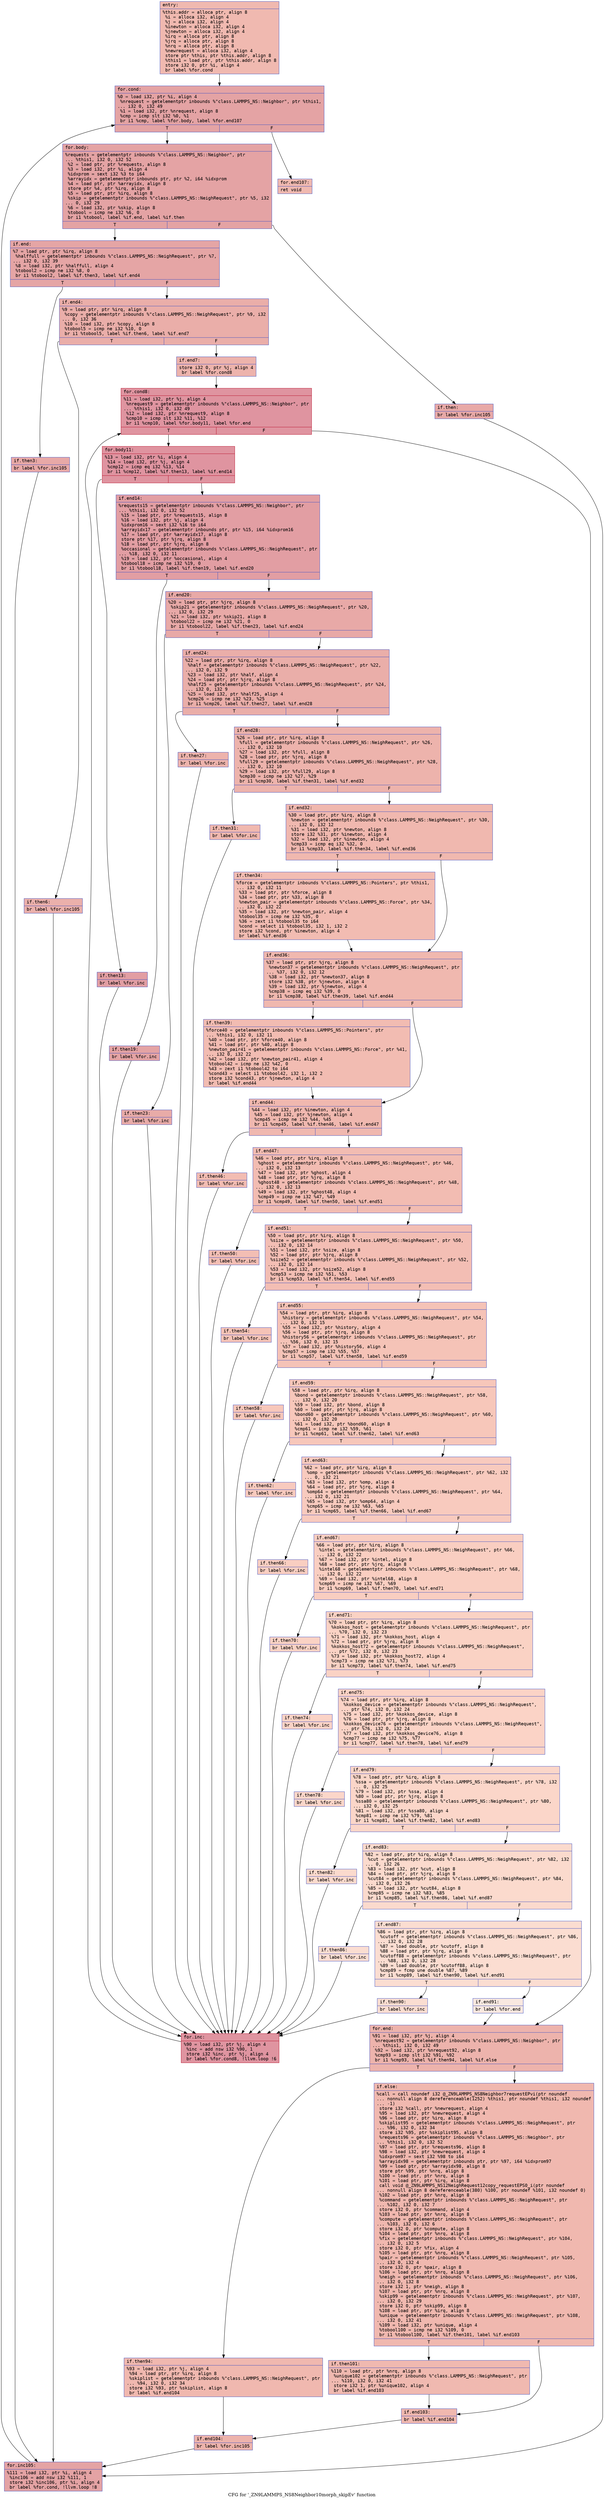 digraph "CFG for '_ZN9LAMMPS_NS8Neighbor10morph_skipEv' function" {
	label="CFG for '_ZN9LAMMPS_NS8Neighbor10morph_skipEv' function";

	Node0x5563bdf50d40 [shape=record,color="#3d50c3ff", style=filled, fillcolor="#de614d70" fontname="Courier",label="{entry:\l|  %this.addr = alloca ptr, align 8\l  %i = alloca i32, align 4\l  %j = alloca i32, align 4\l  %inewton = alloca i32, align 4\l  %jnewton = alloca i32, align 4\l  %irq = alloca ptr, align 8\l  %jrq = alloca ptr, align 8\l  %nrq = alloca ptr, align 8\l  %newrequest = alloca i32, align 4\l  store ptr %this, ptr %this.addr, align 8\l  %this1 = load ptr, ptr %this.addr, align 8\l  store i32 0, ptr %i, align 4\l  br label %for.cond\l}"];
	Node0x5563bdf50d40 -> Node0x5563bdf51460[tooltip="entry -> for.cond\nProbability 100.00%" ];
	Node0x5563bdf51460 [shape=record,color="#3d50c3ff", style=filled, fillcolor="#c32e3170" fontname="Courier",label="{for.cond:\l|  %0 = load i32, ptr %i, align 4\l  %nrequest = getelementptr inbounds %\"class.LAMMPS_NS::Neighbor\", ptr %this1,\l... i32 0, i32 49\l  %1 = load i32, ptr %nrequest, align 8\l  %cmp = icmp slt i32 %0, %1\l  br i1 %cmp, label %for.body, label %for.end107\l|{<s0>T|<s1>F}}"];
	Node0x5563bdf51460:s0 -> Node0x5563bdf518d0[tooltip="for.cond -> for.body\nProbability 96.88%" ];
	Node0x5563bdf51460:s1 -> Node0x5563bdf51950[tooltip="for.cond -> for.end107\nProbability 3.12%" ];
	Node0x5563bdf518d0 [shape=record,color="#3d50c3ff", style=filled, fillcolor="#c32e3170" fontname="Courier",label="{for.body:\l|  %requests = getelementptr inbounds %\"class.LAMMPS_NS::Neighbor\", ptr\l... %this1, i32 0, i32 52\l  %2 = load ptr, ptr %requests, align 8\l  %3 = load i32, ptr %i, align 4\l  %idxprom = sext i32 %3 to i64\l  %arrayidx = getelementptr inbounds ptr, ptr %2, i64 %idxprom\l  %4 = load ptr, ptr %arrayidx, align 8\l  store ptr %4, ptr %irq, align 8\l  %5 = load ptr, ptr %irq, align 8\l  %skip = getelementptr inbounds %\"class.LAMMPS_NS::NeighRequest\", ptr %5, i32\l... 0, i32 29\l  %6 = load i32, ptr %skip, align 8\l  %tobool = icmp ne i32 %6, 0\l  br i1 %tobool, label %if.end, label %if.then\l|{<s0>T|<s1>F}}"];
	Node0x5563bdf518d0:s0 -> Node0x5563bdf52160[tooltip="for.body -> if.end\nProbability 62.50%" ];
	Node0x5563bdf518d0:s1 -> Node0x5563bdf521d0[tooltip="for.body -> if.then\nProbability 37.50%" ];
	Node0x5563bdf521d0 [shape=record,color="#3d50c3ff", style=filled, fillcolor="#ca3b3770" fontname="Courier",label="{if.then:\l|  br label %for.inc105\l}"];
	Node0x5563bdf521d0 -> Node0x5563bdf522f0[tooltip="if.then -> for.inc105\nProbability 100.00%" ];
	Node0x5563bdf52160 [shape=record,color="#3d50c3ff", style=filled, fillcolor="#c5333470" fontname="Courier",label="{if.end:\l|  %7 = load ptr, ptr %irq, align 8\l  %halffull = getelementptr inbounds %\"class.LAMMPS_NS::NeighRequest\", ptr %7,\l... i32 0, i32 39\l  %8 = load i32, ptr %halffull, align 4\l  %tobool2 = icmp ne i32 %8, 0\l  br i1 %tobool2, label %if.then3, label %if.end4\l|{<s0>T|<s1>F}}"];
	Node0x5563bdf52160:s0 -> Node0x5563bdf52800[tooltip="if.end -> if.then3\nProbability 62.50%" ];
	Node0x5563bdf52160:s1 -> Node0x5563bdf52880[tooltip="if.end -> if.end4\nProbability 37.50%" ];
	Node0x5563bdf52800 [shape=record,color="#3d50c3ff", style=filled, fillcolor="#ca3b3770" fontname="Courier",label="{if.then3:\l|  br label %for.inc105\l}"];
	Node0x5563bdf52800 -> Node0x5563bdf522f0[tooltip="if.then3 -> for.inc105\nProbability 100.00%" ];
	Node0x5563bdf52880 [shape=record,color="#3d50c3ff", style=filled, fillcolor="#d0473d70" fontname="Courier",label="{if.end4:\l|  %9 = load ptr, ptr %irq, align 8\l  %copy = getelementptr inbounds %\"class.LAMMPS_NS::NeighRequest\", ptr %9, i32\l... 0, i32 36\l  %10 = load i32, ptr %copy, align 8\l  %tobool5 = icmp ne i32 %10, 0\l  br i1 %tobool5, label %if.then6, label %if.end7\l|{<s0>T|<s1>F}}"];
	Node0x5563bdf52880:s0 -> Node0x5563bdf52ca0[tooltip="if.end4 -> if.then6\nProbability 62.50%" ];
	Node0x5563bdf52880:s1 -> Node0x5563bdf52d20[tooltip="if.end4 -> if.end7\nProbability 37.50%" ];
	Node0x5563bdf52ca0 [shape=record,color="#3d50c3ff", style=filled, fillcolor="#d24b4070" fontname="Courier",label="{if.then6:\l|  br label %for.inc105\l}"];
	Node0x5563bdf52ca0 -> Node0x5563bdf522f0[tooltip="if.then6 -> for.inc105\nProbability 100.00%" ];
	Node0x5563bdf52d20 [shape=record,color="#3d50c3ff", style=filled, fillcolor="#d6524470" fontname="Courier",label="{if.end7:\l|  store i32 0, ptr %j, align 4\l  br label %for.cond8\l}"];
	Node0x5563bdf52d20 -> Node0x5563bdf52f50[tooltip="if.end7 -> for.cond8\nProbability 100.00%" ];
	Node0x5563bdf52f50 [shape=record,color="#b70d28ff", style=filled, fillcolor="#b70d2870" fontname="Courier",label="{for.cond8:\l|  %11 = load i32, ptr %j, align 4\l  %nrequest9 = getelementptr inbounds %\"class.LAMMPS_NS::Neighbor\", ptr\l... %this1, i32 0, i32 49\l  %12 = load i32, ptr %nrequest9, align 8\l  %cmp10 = icmp slt i32 %11, %12\l  br i1 %cmp10, label %for.body11, label %for.end\l|{<s0>T|<s1>F}}"];
	Node0x5563bdf52f50:s0 -> Node0x5563bdf532e0[tooltip="for.cond8 -> for.body11\nProbability 96.88%" ];
	Node0x5563bdf52f50:s1 -> Node0x5563bdf53360[tooltip="for.cond8 -> for.end\nProbability 3.12%" ];
	Node0x5563bdf532e0 [shape=record,color="#b70d28ff", style=filled, fillcolor="#b70d2870" fontname="Courier",label="{for.body11:\l|  %13 = load i32, ptr %i, align 4\l  %14 = load i32, ptr %j, align 4\l  %cmp12 = icmp eq i32 %13, %14\l  br i1 %cmp12, label %if.then13, label %if.end14\l|{<s0>T|<s1>F}}"];
	Node0x5563bdf532e0:s0 -> Node0x5563bdf53630[tooltip="for.body11 -> if.then13\nProbability 50.00%" ];
	Node0x5563bdf532e0:s1 -> Node0x5563bdf536b0[tooltip="for.body11 -> if.end14\nProbability 50.00%" ];
	Node0x5563bdf53630 [shape=record,color="#3d50c3ff", style=filled, fillcolor="#be242e70" fontname="Courier",label="{if.then13:\l|  br label %for.inc\l}"];
	Node0x5563bdf53630 -> Node0x5563bdf537e0[tooltip="if.then13 -> for.inc\nProbability 100.00%" ];
	Node0x5563bdf536b0 [shape=record,color="#3d50c3ff", style=filled, fillcolor="#be242e70" fontname="Courier",label="{if.end14:\l|  %requests15 = getelementptr inbounds %\"class.LAMMPS_NS::Neighbor\", ptr\l... %this1, i32 0, i32 52\l  %15 = load ptr, ptr %requests15, align 8\l  %16 = load i32, ptr %j, align 4\l  %idxprom16 = sext i32 %16 to i64\l  %arrayidx17 = getelementptr inbounds ptr, ptr %15, i64 %idxprom16\l  %17 = load ptr, ptr %arrayidx17, align 8\l  store ptr %17, ptr %jrq, align 8\l  %18 = load ptr, ptr %jrq, align 8\l  %occasional = getelementptr inbounds %\"class.LAMMPS_NS::NeighRequest\", ptr\l... %18, i32 0, i32 11\l  %19 = load i32, ptr %occasional, align 4\l  %tobool18 = icmp ne i32 %19, 0\l  br i1 %tobool18, label %if.then19, label %if.end20\l|{<s0>T|<s1>F}}"];
	Node0x5563bdf536b0:s0 -> Node0x5563bdf53ff0[tooltip="if.end14 -> if.then19\nProbability 62.50%" ];
	Node0x5563bdf536b0:s1 -> Node0x5563bdf54070[tooltip="if.end14 -> if.end20\nProbability 37.50%" ];
	Node0x5563bdf53ff0 [shape=record,color="#3d50c3ff", style=filled, fillcolor="#c32e3170" fontname="Courier",label="{if.then19:\l|  br label %for.inc\l}"];
	Node0x5563bdf53ff0 -> Node0x5563bdf537e0[tooltip="if.then19 -> for.inc\nProbability 100.00%" ];
	Node0x5563bdf54070 [shape=record,color="#3d50c3ff", style=filled, fillcolor="#ca3b3770" fontname="Courier",label="{if.end20:\l|  %20 = load ptr, ptr %jrq, align 8\l  %skip21 = getelementptr inbounds %\"class.LAMMPS_NS::NeighRequest\", ptr %20,\l... i32 0, i32 29\l  %21 = load i32, ptr %skip21, align 8\l  %tobool22 = icmp ne i32 %21, 0\l  br i1 %tobool22, label %if.then23, label %if.end24\l|{<s0>T|<s1>F}}"];
	Node0x5563bdf54070:s0 -> Node0x5563bdf54820[tooltip="if.end20 -> if.then23\nProbability 62.50%" ];
	Node0x5563bdf54070:s1 -> Node0x5563bdf548a0[tooltip="if.end20 -> if.end24\nProbability 37.50%" ];
	Node0x5563bdf54820 [shape=record,color="#3d50c3ff", style=filled, fillcolor="#cc403a70" fontname="Courier",label="{if.then23:\l|  br label %for.inc\l}"];
	Node0x5563bdf54820 -> Node0x5563bdf537e0[tooltip="if.then23 -> for.inc\nProbability 100.00%" ];
	Node0x5563bdf548a0 [shape=record,color="#3d50c3ff", style=filled, fillcolor="#d0473d70" fontname="Courier",label="{if.end24:\l|  %22 = load ptr, ptr %irq, align 8\l  %half = getelementptr inbounds %\"class.LAMMPS_NS::NeighRequest\", ptr %22,\l... i32 0, i32 9\l  %23 = load i32, ptr %half, align 4\l  %24 = load ptr, ptr %jrq, align 8\l  %half25 = getelementptr inbounds %\"class.LAMMPS_NS::NeighRequest\", ptr %24,\l... i32 0, i32 9\l  %25 = load i32, ptr %half25, align 4\l  %cmp26 = icmp ne i32 %23, %25\l  br i1 %cmp26, label %if.then27, label %if.end28\l|{<s0>T|<s1>F}}"];
	Node0x5563bdf548a0:s0 -> Node0x5563bdf54eb0[tooltip="if.end24 -> if.then27\nProbability 50.00%" ];
	Node0x5563bdf548a0:s1 -> Node0x5563bdf54f30[tooltip="if.end24 -> if.end28\nProbability 50.00%" ];
	Node0x5563bdf54eb0 [shape=record,color="#3d50c3ff", style=filled, fillcolor="#d6524470" fontname="Courier",label="{if.then27:\l|  br label %for.inc\l}"];
	Node0x5563bdf54eb0 -> Node0x5563bdf537e0[tooltip="if.then27 -> for.inc\nProbability 100.00%" ];
	Node0x5563bdf54f30 [shape=record,color="#3d50c3ff", style=filled, fillcolor="#d6524470" fontname="Courier",label="{if.end28:\l|  %26 = load ptr, ptr %irq, align 8\l  %full = getelementptr inbounds %\"class.LAMMPS_NS::NeighRequest\", ptr %26,\l... i32 0, i32 10\l  %27 = load i32, ptr %full, align 8\l  %28 = load ptr, ptr %jrq, align 8\l  %full29 = getelementptr inbounds %\"class.LAMMPS_NS::NeighRequest\", ptr %28,\l... i32 0, i32 10\l  %29 = load i32, ptr %full29, align 8\l  %cmp30 = icmp ne i32 %27, %29\l  br i1 %cmp30, label %if.then31, label %if.end32\l|{<s0>T|<s1>F}}"];
	Node0x5563bdf54f30:s0 -> Node0x5563bdf55540[tooltip="if.end28 -> if.then31\nProbability 50.00%" ];
	Node0x5563bdf54f30:s1 -> Node0x5563bdf555c0[tooltip="if.end28 -> if.end32\nProbability 50.00%" ];
	Node0x5563bdf55540 [shape=record,color="#3d50c3ff", style=filled, fillcolor="#dc5d4a70" fontname="Courier",label="{if.then31:\l|  br label %for.inc\l}"];
	Node0x5563bdf55540 -> Node0x5563bdf537e0[tooltip="if.then31 -> for.inc\nProbability 100.00%" ];
	Node0x5563bdf555c0 [shape=record,color="#3d50c3ff", style=filled, fillcolor="#dc5d4a70" fontname="Courier",label="{if.end32:\l|  %30 = load ptr, ptr %irq, align 8\l  %newton = getelementptr inbounds %\"class.LAMMPS_NS::NeighRequest\", ptr %30,\l... i32 0, i32 12\l  %31 = load i32, ptr %newton, align 8\l  store i32 %31, ptr %inewton, align 4\l  %32 = load i32, ptr %inewton, align 4\l  %cmp33 = icmp eq i32 %32, 0\l  br i1 %cmp33, label %if.then34, label %if.end36\l|{<s0>T|<s1>F}}"];
	Node0x5563bdf555c0:s0 -> Node0x5563bdf55b10[tooltip="if.end32 -> if.then34\nProbability 37.50%" ];
	Node0x5563bdf555c0:s1 -> Node0x5563bdf55b90[tooltip="if.end32 -> if.end36\nProbability 62.50%" ];
	Node0x5563bdf55b10 [shape=record,color="#3d50c3ff", style=filled, fillcolor="#e1675170" fontname="Courier",label="{if.then34:\l|  %force = getelementptr inbounds %\"class.LAMMPS_NS::Pointers\", ptr %this1,\l... i32 0, i32 11\l  %33 = load ptr, ptr %force, align 8\l  %34 = load ptr, ptr %33, align 8\l  %newton_pair = getelementptr inbounds %\"class.LAMMPS_NS::Force\", ptr %34,\l... i32 0, i32 22\l  %35 = load i32, ptr %newton_pair, align 4\l  %tobool35 = icmp ne i32 %35, 0\l  %36 = zext i1 %tobool35 to i64\l  %cond = select i1 %tobool35, i32 1, i32 2\l  store i32 %cond, ptr %inewton, align 4\l  br label %if.end36\l}"];
	Node0x5563bdf55b10 -> Node0x5563bdf55b90[tooltip="if.then34 -> if.end36\nProbability 100.00%" ];
	Node0x5563bdf55b90 [shape=record,color="#3d50c3ff", style=filled, fillcolor="#dc5d4a70" fontname="Courier",label="{if.end36:\l|  %37 = load ptr, ptr %jrq, align 8\l  %newton37 = getelementptr inbounds %\"class.LAMMPS_NS::NeighRequest\", ptr\l... %37, i32 0, i32 12\l  %38 = load i32, ptr %newton37, align 8\l  store i32 %38, ptr %jnewton, align 4\l  %39 = load i32, ptr %jnewton, align 4\l  %cmp38 = icmp eq i32 %39, 0\l  br i1 %cmp38, label %if.then39, label %if.end44\l|{<s0>T|<s1>F}}"];
	Node0x5563bdf55b90:s0 -> Node0x5563bdf566e0[tooltip="if.end36 -> if.then39\nProbability 37.50%" ];
	Node0x5563bdf55b90:s1 -> Node0x5563bdf56760[tooltip="if.end36 -> if.end44\nProbability 62.50%" ];
	Node0x5563bdf566e0 [shape=record,color="#3d50c3ff", style=filled, fillcolor="#e1675170" fontname="Courier",label="{if.then39:\l|  %force40 = getelementptr inbounds %\"class.LAMMPS_NS::Pointers\", ptr\l... %this1, i32 0, i32 11\l  %40 = load ptr, ptr %force40, align 8\l  %41 = load ptr, ptr %40, align 8\l  %newton_pair41 = getelementptr inbounds %\"class.LAMMPS_NS::Force\", ptr %41,\l... i32 0, i32 22\l  %42 = load i32, ptr %newton_pair41, align 4\l  %tobool42 = icmp ne i32 %42, 0\l  %43 = zext i1 %tobool42 to i64\l  %cond43 = select i1 %tobool42, i32 1, i32 2\l  store i32 %cond43, ptr %jnewton, align 4\l  br label %if.end44\l}"];
	Node0x5563bdf566e0 -> Node0x5563bdf56760[tooltip="if.then39 -> if.end44\nProbability 100.00%" ];
	Node0x5563bdf56760 [shape=record,color="#3d50c3ff", style=filled, fillcolor="#dc5d4a70" fontname="Courier",label="{if.end44:\l|  %44 = load i32, ptr %inewton, align 4\l  %45 = load i32, ptr %jnewton, align 4\l  %cmp45 = icmp ne i32 %44, %45\l  br i1 %cmp45, label %if.then46, label %if.end47\l|{<s0>T|<s1>F}}"];
	Node0x5563bdf56760:s0 -> Node0x5563bdf570a0[tooltip="if.end44 -> if.then46\nProbability 50.00%" ];
	Node0x5563bdf56760:s1 -> Node0x5563bdf57120[tooltip="if.end44 -> if.end47\nProbability 50.00%" ];
	Node0x5563bdf570a0 [shape=record,color="#3d50c3ff", style=filled, fillcolor="#e1675170" fontname="Courier",label="{if.then46:\l|  br label %for.inc\l}"];
	Node0x5563bdf570a0 -> Node0x5563bdf537e0[tooltip="if.then46 -> for.inc\nProbability 100.00%" ];
	Node0x5563bdf57120 [shape=record,color="#3d50c3ff", style=filled, fillcolor="#e1675170" fontname="Courier",label="{if.end47:\l|  %46 = load ptr, ptr %irq, align 8\l  %ghost = getelementptr inbounds %\"class.LAMMPS_NS::NeighRequest\", ptr %46,\l... i32 0, i32 13\l  %47 = load i32, ptr %ghost, align 4\l  %48 = load ptr, ptr %jrq, align 8\l  %ghost48 = getelementptr inbounds %\"class.LAMMPS_NS::NeighRequest\", ptr %48,\l... i32 0, i32 13\l  %49 = load i32, ptr %ghost48, align 4\l  %cmp49 = icmp ne i32 %47, %49\l  br i1 %cmp49, label %if.then50, label %if.end51\l|{<s0>T|<s1>F}}"];
	Node0x5563bdf57120:s0 -> Node0x5563bdf57f40[tooltip="if.end47 -> if.then50\nProbability 50.00%" ];
	Node0x5563bdf57120:s1 -> Node0x5563bdf57fc0[tooltip="if.end47 -> if.end51\nProbability 50.00%" ];
	Node0x5563bdf57f40 [shape=record,color="#3d50c3ff", style=filled, fillcolor="#e36c5570" fontname="Courier",label="{if.then50:\l|  br label %for.inc\l}"];
	Node0x5563bdf57f40 -> Node0x5563bdf537e0[tooltip="if.then50 -> for.inc\nProbability 100.00%" ];
	Node0x5563bdf57fc0 [shape=record,color="#3d50c3ff", style=filled, fillcolor="#e36c5570" fontname="Courier",label="{if.end51:\l|  %50 = load ptr, ptr %irq, align 8\l  %size = getelementptr inbounds %\"class.LAMMPS_NS::NeighRequest\", ptr %50,\l... i32 0, i32 14\l  %51 = load i32, ptr %size, align 8\l  %52 = load ptr, ptr %jrq, align 8\l  %size52 = getelementptr inbounds %\"class.LAMMPS_NS::NeighRequest\", ptr %52,\l... i32 0, i32 14\l  %53 = load i32, ptr %size52, align 8\l  %cmp53 = icmp ne i32 %51, %53\l  br i1 %cmp53, label %if.then54, label %if.end55\l|{<s0>T|<s1>F}}"];
	Node0x5563bdf57fc0:s0 -> Node0x5563bdf585d0[tooltip="if.end51 -> if.then54\nProbability 50.00%" ];
	Node0x5563bdf57fc0:s1 -> Node0x5563bdf58650[tooltip="if.end51 -> if.end55\nProbability 50.00%" ];
	Node0x5563bdf585d0 [shape=record,color="#3d50c3ff", style=filled, fillcolor="#e8765c70" fontname="Courier",label="{if.then54:\l|  br label %for.inc\l}"];
	Node0x5563bdf585d0 -> Node0x5563bdf537e0[tooltip="if.then54 -> for.inc\nProbability 100.00%" ];
	Node0x5563bdf58650 [shape=record,color="#3d50c3ff", style=filled, fillcolor="#e8765c70" fontname="Courier",label="{if.end55:\l|  %54 = load ptr, ptr %irq, align 8\l  %history = getelementptr inbounds %\"class.LAMMPS_NS::NeighRequest\", ptr %54,\l... i32 0, i32 15\l  %55 = load i32, ptr %history, align 4\l  %56 = load ptr, ptr %jrq, align 8\l  %history56 = getelementptr inbounds %\"class.LAMMPS_NS::NeighRequest\", ptr\l... %56, i32 0, i32 15\l  %57 = load i32, ptr %history56, align 4\l  %cmp57 = icmp ne i32 %55, %57\l  br i1 %cmp57, label %if.then58, label %if.end59\l|{<s0>T|<s1>F}}"];
	Node0x5563bdf58650:s0 -> Node0x5563bdf58c70[tooltip="if.end55 -> if.then58\nProbability 50.00%" ];
	Node0x5563bdf58650:s1 -> Node0x5563bdf58cf0[tooltip="if.end55 -> if.end59\nProbability 50.00%" ];
	Node0x5563bdf58c70 [shape=record,color="#3d50c3ff", style=filled, fillcolor="#ec7f6370" fontname="Courier",label="{if.then58:\l|  br label %for.inc\l}"];
	Node0x5563bdf58c70 -> Node0x5563bdf537e0[tooltip="if.then58 -> for.inc\nProbability 100.00%" ];
	Node0x5563bdf58cf0 [shape=record,color="#3d50c3ff", style=filled, fillcolor="#ec7f6370" fontname="Courier",label="{if.end59:\l|  %58 = load ptr, ptr %irq, align 8\l  %bond = getelementptr inbounds %\"class.LAMMPS_NS::NeighRequest\", ptr %58,\l... i32 0, i32 20\l  %59 = load i32, ptr %bond, align 8\l  %60 = load ptr, ptr %jrq, align 8\l  %bond60 = getelementptr inbounds %\"class.LAMMPS_NS::NeighRequest\", ptr %60,\l... i32 0, i32 20\l  %61 = load i32, ptr %bond60, align 8\l  %cmp61 = icmp ne i32 %59, %61\l  br i1 %cmp61, label %if.then62, label %if.end63\l|{<s0>T|<s1>F}}"];
	Node0x5563bdf58cf0:s0 -> Node0x5563bdf54680[tooltip="if.end59 -> if.then62\nProbability 50.00%" ];
	Node0x5563bdf58cf0:s1 -> Node0x5563bdf59990[tooltip="if.end59 -> if.end63\nProbability 50.00%" ];
	Node0x5563bdf54680 [shape=record,color="#3d50c3ff", style=filled, fillcolor="#ef886b70" fontname="Courier",label="{if.then62:\l|  br label %for.inc\l}"];
	Node0x5563bdf54680 -> Node0x5563bdf537e0[tooltip="if.then62 -> for.inc\nProbability 100.00%" ];
	Node0x5563bdf59990 [shape=record,color="#3d50c3ff", style=filled, fillcolor="#ef886b70" fontname="Courier",label="{if.end63:\l|  %62 = load ptr, ptr %irq, align 8\l  %omp = getelementptr inbounds %\"class.LAMMPS_NS::NeighRequest\", ptr %62, i32\l... 0, i32 21\l  %63 = load i32, ptr %omp, align 4\l  %64 = load ptr, ptr %jrq, align 8\l  %omp64 = getelementptr inbounds %\"class.LAMMPS_NS::NeighRequest\", ptr %64,\l... i32 0, i32 21\l  %65 = load i32, ptr %omp64, align 4\l  %cmp65 = icmp ne i32 %63, %65\l  br i1 %cmp65, label %if.then66, label %if.end67\l|{<s0>T|<s1>F}}"];
	Node0x5563bdf59990:s0 -> Node0x5563bdf59fa0[tooltip="if.end63 -> if.then66\nProbability 50.00%" ];
	Node0x5563bdf59990:s1 -> Node0x5563bdf5a020[tooltip="if.end63 -> if.end67\nProbability 50.00%" ];
	Node0x5563bdf59fa0 [shape=record,color="#3d50c3ff", style=filled, fillcolor="#f2907270" fontname="Courier",label="{if.then66:\l|  br label %for.inc\l}"];
	Node0x5563bdf59fa0 -> Node0x5563bdf537e0[tooltip="if.then66 -> for.inc\nProbability 100.00%" ];
	Node0x5563bdf5a020 [shape=record,color="#3d50c3ff", style=filled, fillcolor="#f2907270" fontname="Courier",label="{if.end67:\l|  %66 = load ptr, ptr %irq, align 8\l  %intel = getelementptr inbounds %\"class.LAMMPS_NS::NeighRequest\", ptr %66,\l... i32 0, i32 22\l  %67 = load i32, ptr %intel, align 8\l  %68 = load ptr, ptr %jrq, align 8\l  %intel68 = getelementptr inbounds %\"class.LAMMPS_NS::NeighRequest\", ptr %68,\l... i32 0, i32 22\l  %69 = load i32, ptr %intel68, align 8\l  %cmp69 = icmp ne i32 %67, %69\l  br i1 %cmp69, label %if.then70, label %if.end71\l|{<s0>T|<s1>F}}"];
	Node0x5563bdf5a020:s0 -> Node0x5563bdf5a630[tooltip="if.end67 -> if.then70\nProbability 50.00%" ];
	Node0x5563bdf5a020:s1 -> Node0x5563bdf5a6b0[tooltip="if.end67 -> if.end71\nProbability 50.00%" ];
	Node0x5563bdf5a630 [shape=record,color="#3d50c3ff", style=filled, fillcolor="#f4987a70" fontname="Courier",label="{if.then70:\l|  br label %for.inc\l}"];
	Node0x5563bdf5a630 -> Node0x5563bdf537e0[tooltip="if.then70 -> for.inc\nProbability 100.00%" ];
	Node0x5563bdf5a6b0 [shape=record,color="#3d50c3ff", style=filled, fillcolor="#f4987a70" fontname="Courier",label="{if.end71:\l|  %70 = load ptr, ptr %irq, align 8\l  %kokkos_host = getelementptr inbounds %\"class.LAMMPS_NS::NeighRequest\", ptr\l... %70, i32 0, i32 23\l  %71 = load i32, ptr %kokkos_host, align 4\l  %72 = load ptr, ptr %jrq, align 8\l  %kokkos_host72 = getelementptr inbounds %\"class.LAMMPS_NS::NeighRequest\",\l... ptr %72, i32 0, i32 23\l  %73 = load i32, ptr %kokkos_host72, align 4\l  %cmp73 = icmp ne i32 %71, %73\l  br i1 %cmp73, label %if.then74, label %if.end75\l|{<s0>T|<s1>F}}"];
	Node0x5563bdf5a6b0:s0 -> Node0x5563bdf5ace0[tooltip="if.end71 -> if.then74\nProbability 50.00%" ];
	Node0x5563bdf5a6b0:s1 -> Node0x5563bdf5ad60[tooltip="if.end71 -> if.end75\nProbability 50.00%" ];
	Node0x5563bdf5ace0 [shape=record,color="#3d50c3ff", style=filled, fillcolor="#f59c7d70" fontname="Courier",label="{if.then74:\l|  br label %for.inc\l}"];
	Node0x5563bdf5ace0 -> Node0x5563bdf537e0[tooltip="if.then74 -> for.inc\nProbability 100.00%" ];
	Node0x5563bdf5ad60 [shape=record,color="#3d50c3ff", style=filled, fillcolor="#f59c7d70" fontname="Courier",label="{if.end75:\l|  %74 = load ptr, ptr %irq, align 8\l  %kokkos_device = getelementptr inbounds %\"class.LAMMPS_NS::NeighRequest\",\l... ptr %74, i32 0, i32 24\l  %75 = load i32, ptr %kokkos_device, align 8\l  %76 = load ptr, ptr %jrq, align 8\l  %kokkos_device76 = getelementptr inbounds %\"class.LAMMPS_NS::NeighRequest\",\l... ptr %76, i32 0, i32 24\l  %77 = load i32, ptr %kokkos_device76, align 8\l  %cmp77 = icmp ne i32 %75, %77\l  br i1 %cmp77, label %if.then78, label %if.end79\l|{<s0>T|<s1>F}}"];
	Node0x5563bdf5ad60:s0 -> Node0x5563bdf5b3c0[tooltip="if.end75 -> if.then78\nProbability 50.00%" ];
	Node0x5563bdf5ad60:s1 -> Node0x5563bdf5b410[tooltip="if.end75 -> if.end79\nProbability 50.00%" ];
	Node0x5563bdf5b3c0 [shape=record,color="#3d50c3ff", style=filled, fillcolor="#f6a38570" fontname="Courier",label="{if.then78:\l|  br label %for.inc\l}"];
	Node0x5563bdf5b3c0 -> Node0x5563bdf537e0[tooltip="if.then78 -> for.inc\nProbability 100.00%" ];
	Node0x5563bdf5b410 [shape=record,color="#3d50c3ff", style=filled, fillcolor="#f6a38570" fontname="Courier",label="{if.end79:\l|  %78 = load ptr, ptr %irq, align 8\l  %ssa = getelementptr inbounds %\"class.LAMMPS_NS::NeighRequest\", ptr %78, i32\l... 0, i32 25\l  %79 = load i32, ptr %ssa, align 4\l  %80 = load ptr, ptr %jrq, align 8\l  %ssa80 = getelementptr inbounds %\"class.LAMMPS_NS::NeighRequest\", ptr %80,\l... i32 0, i32 25\l  %81 = load i32, ptr %ssa80, align 4\l  %cmp81 = icmp ne i32 %79, %81\l  br i1 %cmp81, label %if.then82, label %if.end83\l|{<s0>T|<s1>F}}"];
	Node0x5563bdf5b410:s0 -> Node0x5563bdf5ba20[tooltip="if.end79 -> if.then82\nProbability 50.00%" ];
	Node0x5563bdf5b410:s1 -> Node0x5563bdf5baa0[tooltip="if.end79 -> if.end83\nProbability 50.00%" ];
	Node0x5563bdf5ba20 [shape=record,color="#3d50c3ff", style=filled, fillcolor="#f7ac8e70" fontname="Courier",label="{if.then82:\l|  br label %for.inc\l}"];
	Node0x5563bdf5ba20 -> Node0x5563bdf537e0[tooltip="if.then82 -> for.inc\nProbability 100.00%" ];
	Node0x5563bdf5baa0 [shape=record,color="#3d50c3ff", style=filled, fillcolor="#f7ac8e70" fontname="Courier",label="{if.end83:\l|  %82 = load ptr, ptr %irq, align 8\l  %cut = getelementptr inbounds %\"class.LAMMPS_NS::NeighRequest\", ptr %82, i32\l... 0, i32 26\l  %83 = load i32, ptr %cut, align 8\l  %84 = load ptr, ptr %jrq, align 8\l  %cut84 = getelementptr inbounds %\"class.LAMMPS_NS::NeighRequest\", ptr %84,\l... i32 0, i32 26\l  %85 = load i32, ptr %cut84, align 8\l  %cmp85 = icmp ne i32 %83, %85\l  br i1 %cmp85, label %if.then86, label %if.end87\l|{<s0>T|<s1>F}}"];
	Node0x5563bdf5baa0:s0 -> Node0x5563bdf5c0b0[tooltip="if.end83 -> if.then86\nProbability 50.00%" ];
	Node0x5563bdf5baa0:s1 -> Node0x5563bdf5c130[tooltip="if.end83 -> if.end87\nProbability 50.00%" ];
	Node0x5563bdf5c0b0 [shape=record,color="#3d50c3ff", style=filled, fillcolor="#f7b39670" fontname="Courier",label="{if.then86:\l|  br label %for.inc\l}"];
	Node0x5563bdf5c0b0 -> Node0x5563bdf537e0[tooltip="if.then86 -> for.inc\nProbability 100.00%" ];
	Node0x5563bdf5c130 [shape=record,color="#3d50c3ff", style=filled, fillcolor="#f7b39670" fontname="Courier",label="{if.end87:\l|  %86 = load ptr, ptr %irq, align 8\l  %cutoff = getelementptr inbounds %\"class.LAMMPS_NS::NeighRequest\", ptr %86,\l... i32 0, i32 28\l  %87 = load double, ptr %cutoff, align 8\l  %88 = load ptr, ptr %jrq, align 8\l  %cutoff88 = getelementptr inbounds %\"class.LAMMPS_NS::NeighRequest\", ptr\l... %88, i32 0, i32 28\l  %89 = load double, ptr %cutoff88, align 8\l  %cmp89 = fcmp une double %87, %89\l  br i1 %cmp89, label %if.then90, label %if.end91\l|{<s0>T|<s1>F}}"];
	Node0x5563bdf5c130:s0 -> Node0x5563bdf5c750[tooltip="if.end87 -> if.then90\nProbability 96.88%" ];
	Node0x5563bdf5c130:s1 -> Node0x5563bdf5c7d0[tooltip="if.end87 -> if.end91\nProbability 3.12%" ];
	Node0x5563bdf5c750 [shape=record,color="#3d50c3ff", style=filled, fillcolor="#f7b39670" fontname="Courier",label="{if.then90:\l|  br label %for.inc\l}"];
	Node0x5563bdf5c750 -> Node0x5563bdf537e0[tooltip="if.then90 -> for.inc\nProbability 100.00%" ];
	Node0x5563bdf5c7d0 [shape=record,color="#3d50c3ff", style=filled, fillcolor="#f1ccb870" fontname="Courier",label="{if.end91:\l|  br label %for.end\l}"];
	Node0x5563bdf5c7d0 -> Node0x5563bdf53360[tooltip="if.end91 -> for.end\nProbability 100.00%" ];
	Node0x5563bdf537e0 [shape=record,color="#b70d28ff", style=filled, fillcolor="#b70d2870" fontname="Courier",label="{for.inc:\l|  %90 = load i32, ptr %j, align 4\l  %inc = add nsw i32 %90, 1\l  store i32 %inc, ptr %j, align 4\l  br label %for.cond8, !llvm.loop !6\l}"];
	Node0x5563bdf537e0 -> Node0x5563bdf52f50[tooltip="for.inc -> for.cond8\nProbability 100.00%" ];
	Node0x5563bdf53360 [shape=record,color="#3d50c3ff", style=filled, fillcolor="#d6524470" fontname="Courier",label="{for.end:\l|  %91 = load i32, ptr %j, align 4\l  %nrequest92 = getelementptr inbounds %\"class.LAMMPS_NS::Neighbor\", ptr\l... %this1, i32 0, i32 49\l  %92 = load i32, ptr %nrequest92, align 8\l  %cmp93 = icmp slt i32 %91, %92\l  br i1 %cmp93, label %if.then94, label %if.else\l|{<s0>T|<s1>F}}"];
	Node0x5563bdf53360:s0 -> Node0x5563bdf5d010[tooltip="for.end -> if.then94\nProbability 50.00%" ];
	Node0x5563bdf53360:s1 -> Node0x5563bdf5d090[tooltip="for.end -> if.else\nProbability 50.00%" ];
	Node0x5563bdf5d010 [shape=record,color="#3d50c3ff", style=filled, fillcolor="#dc5d4a70" fontname="Courier",label="{if.then94:\l|  %93 = load i32, ptr %j, align 4\l  %94 = load ptr, ptr %irq, align 8\l  %skiplist = getelementptr inbounds %\"class.LAMMPS_NS::NeighRequest\", ptr\l... %94, i32 0, i32 34\l  store i32 %93, ptr %skiplist, align 8\l  br label %if.end104\l}"];
	Node0x5563bdf5d010 -> Node0x5563bdf5d440[tooltip="if.then94 -> if.end104\nProbability 100.00%" ];
	Node0x5563bdf5d090 [shape=record,color="#3d50c3ff", style=filled, fillcolor="#dc5d4a70" fontname="Courier",label="{if.else:\l|  %call = call noundef i32 @_ZN9LAMMPS_NS8Neighbor7requestEPvi(ptr noundef\l... nonnull align 8 dereferenceable(1252) %this1, ptr noundef %this1, i32 noundef\l... -1)\l  store i32 %call, ptr %newrequest, align 4\l  %95 = load i32, ptr %newrequest, align 4\l  %96 = load ptr, ptr %irq, align 8\l  %skiplist95 = getelementptr inbounds %\"class.LAMMPS_NS::NeighRequest\", ptr\l... %96, i32 0, i32 34\l  store i32 %95, ptr %skiplist95, align 8\l  %requests96 = getelementptr inbounds %\"class.LAMMPS_NS::Neighbor\", ptr\l... %this1, i32 0, i32 52\l  %97 = load ptr, ptr %requests96, align 8\l  %98 = load i32, ptr %newrequest, align 4\l  %idxprom97 = sext i32 %98 to i64\l  %arrayidx98 = getelementptr inbounds ptr, ptr %97, i64 %idxprom97\l  %99 = load ptr, ptr %arrayidx98, align 8\l  store ptr %99, ptr %nrq, align 8\l  %100 = load ptr, ptr %nrq, align 8\l  %101 = load ptr, ptr %irq, align 8\l  call void @_ZN9LAMMPS_NS12NeighRequest12copy_requestEPS0_i(ptr noundef\l... nonnull align 8 dereferenceable(380) %100, ptr noundef %101, i32 noundef 0)\l  %102 = load ptr, ptr %nrq, align 8\l  %command = getelementptr inbounds %\"class.LAMMPS_NS::NeighRequest\", ptr\l... %102, i32 0, i32 7\l  store i32 0, ptr %command, align 4\l  %103 = load ptr, ptr %nrq, align 8\l  %compute = getelementptr inbounds %\"class.LAMMPS_NS::NeighRequest\", ptr\l... %103, i32 0, i32 6\l  store i32 0, ptr %compute, align 8\l  %104 = load ptr, ptr %nrq, align 8\l  %fix = getelementptr inbounds %\"class.LAMMPS_NS::NeighRequest\", ptr %104,\l... i32 0, i32 5\l  store i32 0, ptr %fix, align 4\l  %105 = load ptr, ptr %nrq, align 8\l  %pair = getelementptr inbounds %\"class.LAMMPS_NS::NeighRequest\", ptr %105,\l... i32 0, i32 4\l  store i32 0, ptr %pair, align 8\l  %106 = load ptr, ptr %nrq, align 8\l  %neigh = getelementptr inbounds %\"class.LAMMPS_NS::NeighRequest\", ptr %106,\l... i32 0, i32 8\l  store i32 1, ptr %neigh, align 8\l  %107 = load ptr, ptr %nrq, align 8\l  %skip99 = getelementptr inbounds %\"class.LAMMPS_NS::NeighRequest\", ptr %107,\l... i32 0, i32 29\l  store i32 0, ptr %skip99, align 8\l  %108 = load ptr, ptr %irq, align 8\l  %unique = getelementptr inbounds %\"class.LAMMPS_NS::NeighRequest\", ptr %108,\l... i32 0, i32 41\l  %109 = load i32, ptr %unique, align 4\l  %tobool100 = icmp ne i32 %109, 0\l  br i1 %tobool100, label %if.then101, label %if.end103\l|{<s0>T|<s1>F}}"];
	Node0x5563bdf5d090:s0 -> Node0x5563bdf5f6f0[tooltip="if.else -> if.then101\nProbability 62.50%" ];
	Node0x5563bdf5d090:s1 -> Node0x5563bdf5f770[tooltip="if.else -> if.end103\nProbability 37.50%" ];
	Node0x5563bdf5f6f0 [shape=record,color="#3d50c3ff", style=filled, fillcolor="#de614d70" fontname="Courier",label="{if.then101:\l|  %110 = load ptr, ptr %nrq, align 8\l  %unique102 = getelementptr inbounds %\"class.LAMMPS_NS::NeighRequest\", ptr\l... %110, i32 0, i32 41\l  store i32 1, ptr %unique102, align 4\l  br label %if.end103\l}"];
	Node0x5563bdf5f6f0 -> Node0x5563bdf5f770[tooltip="if.then101 -> if.end103\nProbability 100.00%" ];
	Node0x5563bdf5f770 [shape=record,color="#3d50c3ff", style=filled, fillcolor="#dc5d4a70" fontname="Courier",label="{if.end103:\l|  br label %if.end104\l}"];
	Node0x5563bdf5f770 -> Node0x5563bdf5d440[tooltip="if.end103 -> if.end104\nProbability 100.00%" ];
	Node0x5563bdf5d440 [shape=record,color="#3d50c3ff", style=filled, fillcolor="#d6524470" fontname="Courier",label="{if.end104:\l|  br label %for.inc105\l}"];
	Node0x5563bdf5d440 -> Node0x5563bdf522f0[tooltip="if.end104 -> for.inc105\nProbability 100.00%" ];
	Node0x5563bdf522f0 [shape=record,color="#3d50c3ff", style=filled, fillcolor="#c32e3170" fontname="Courier",label="{for.inc105:\l|  %111 = load i32, ptr %i, align 4\l  %inc106 = add nsw i32 %111, 1\l  store i32 %inc106, ptr %i, align 4\l  br label %for.cond, !llvm.loop !8\l}"];
	Node0x5563bdf522f0 -> Node0x5563bdf51460[tooltip="for.inc105 -> for.cond\nProbability 100.00%" ];
	Node0x5563bdf51950 [shape=record,color="#3d50c3ff", style=filled, fillcolor="#de614d70" fontname="Courier",label="{for.end107:\l|  ret void\l}"];
}
